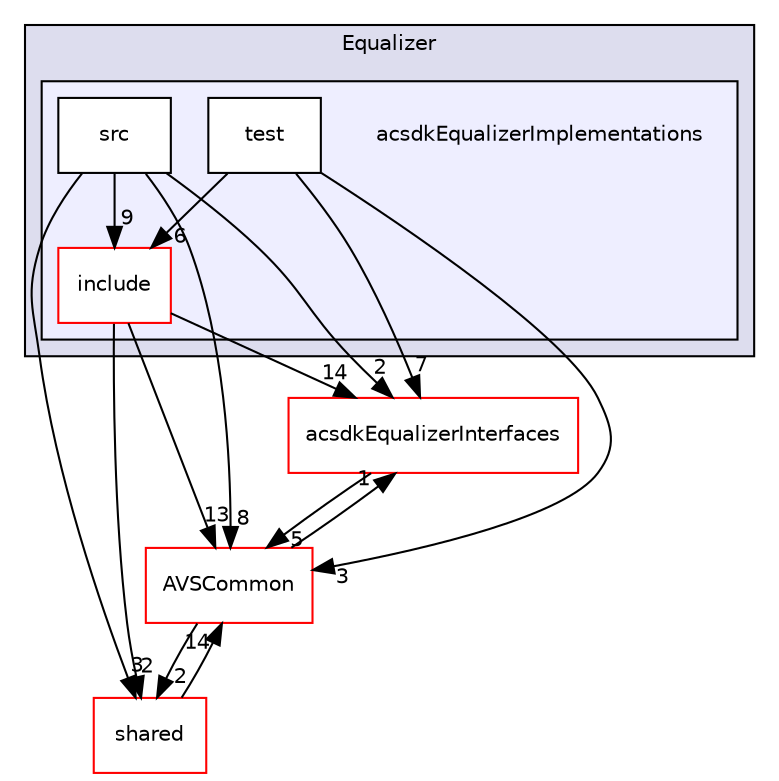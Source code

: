 digraph "/workplace/avs-device-sdk/capabilities/Equalizer/acsdkEqualizerImplementations" {
  compound=true
  node [ fontsize="10", fontname="Helvetica"];
  edge [ labelfontsize="10", labelfontname="Helvetica"];
  subgraph clusterdir_93bd0102826ece8585dc4da73daf2d1d {
    graph [ bgcolor="#ddddee", pencolor="black", label="Equalizer" fontname="Helvetica", fontsize="10", URL="dir_93bd0102826ece8585dc4da73daf2d1d.html"]
  subgraph clusterdir_2a36deac1a3e1a226a789cbfacbb8bfa {
    graph [ bgcolor="#eeeeff", pencolor="black", label="" URL="dir_2a36deac1a3e1a226a789cbfacbb8bfa.html"];
    dir_2a36deac1a3e1a226a789cbfacbb8bfa [shape=plaintext label="acsdkEqualizerImplementations"];
    dir_6828c0ed39d19f7e5a1dc746333688c5 [shape=box label="include" color="red" fillcolor="white" style="filled" URL="dir_6828c0ed39d19f7e5a1dc746333688c5.html"];
    dir_2dc6139e4aa6e9d23e29cfdf40ec9a4c [shape=box label="src" color="black" fillcolor="white" style="filled" URL="dir_2dc6139e4aa6e9d23e29cfdf40ec9a4c.html"];
    dir_1c1f6ce390078b493780fd9a77729a79 [shape=box label="test" color="black" fillcolor="white" style="filled" URL="dir_1c1f6ce390078b493780fd9a77729a79.html"];
  }
  }
  dir_e13649c008142110e36acbd52973a0dc [shape=box label="acsdkEqualizerInterfaces" fillcolor="white" style="filled" color="red" URL="dir_e13649c008142110e36acbd52973a0dc.html"];
  dir_9982052f7ce695d12571567315b2fafa [shape=box label="shared" fillcolor="white" style="filled" color="red" URL="dir_9982052f7ce695d12571567315b2fafa.html"];
  dir_13e65effb2bde530b17b3d5eefcd0266 [shape=box label="AVSCommon" fillcolor="white" style="filled" color="red" URL="dir_13e65effb2bde530b17b3d5eefcd0266.html"];
  dir_e13649c008142110e36acbd52973a0dc->dir_13e65effb2bde530b17b3d5eefcd0266 [headlabel="5", labeldistance=1.5 headhref="dir_000320_000017.html"];
  dir_9982052f7ce695d12571567315b2fafa->dir_13e65effb2bde530b17b3d5eefcd0266 [headlabel="14", labeldistance=1.5 headhref="dir_000598_000017.html"];
  dir_6828c0ed39d19f7e5a1dc746333688c5->dir_e13649c008142110e36acbd52973a0dc [headlabel="14", labeldistance=1.5 headhref="dir_000316_000320.html"];
  dir_6828c0ed39d19f7e5a1dc746333688c5->dir_9982052f7ce695d12571567315b2fafa [headlabel="2", labeldistance=1.5 headhref="dir_000316_000598.html"];
  dir_6828c0ed39d19f7e5a1dc746333688c5->dir_13e65effb2bde530b17b3d5eefcd0266 [headlabel="13", labeldistance=1.5 headhref="dir_000316_000017.html"];
  dir_2dc6139e4aa6e9d23e29cfdf40ec9a4c->dir_e13649c008142110e36acbd52973a0dc [headlabel="2", labeldistance=1.5 headhref="dir_000318_000320.html"];
  dir_2dc6139e4aa6e9d23e29cfdf40ec9a4c->dir_9982052f7ce695d12571567315b2fafa [headlabel="3", labeldistance=1.5 headhref="dir_000318_000598.html"];
  dir_2dc6139e4aa6e9d23e29cfdf40ec9a4c->dir_6828c0ed39d19f7e5a1dc746333688c5 [headlabel="9", labeldistance=1.5 headhref="dir_000318_000316.html"];
  dir_2dc6139e4aa6e9d23e29cfdf40ec9a4c->dir_13e65effb2bde530b17b3d5eefcd0266 [headlabel="8", labeldistance=1.5 headhref="dir_000318_000017.html"];
  dir_13e65effb2bde530b17b3d5eefcd0266->dir_e13649c008142110e36acbd52973a0dc [headlabel="1", labeldistance=1.5 headhref="dir_000017_000320.html"];
  dir_13e65effb2bde530b17b3d5eefcd0266->dir_9982052f7ce695d12571567315b2fafa [headlabel="2", labeldistance=1.5 headhref="dir_000017_000598.html"];
  dir_1c1f6ce390078b493780fd9a77729a79->dir_e13649c008142110e36acbd52973a0dc [headlabel="7", labeldistance=1.5 headhref="dir_000319_000320.html"];
  dir_1c1f6ce390078b493780fd9a77729a79->dir_6828c0ed39d19f7e5a1dc746333688c5 [headlabel="6", labeldistance=1.5 headhref="dir_000319_000316.html"];
  dir_1c1f6ce390078b493780fd9a77729a79->dir_13e65effb2bde530b17b3d5eefcd0266 [headlabel="3", labeldistance=1.5 headhref="dir_000319_000017.html"];
}
